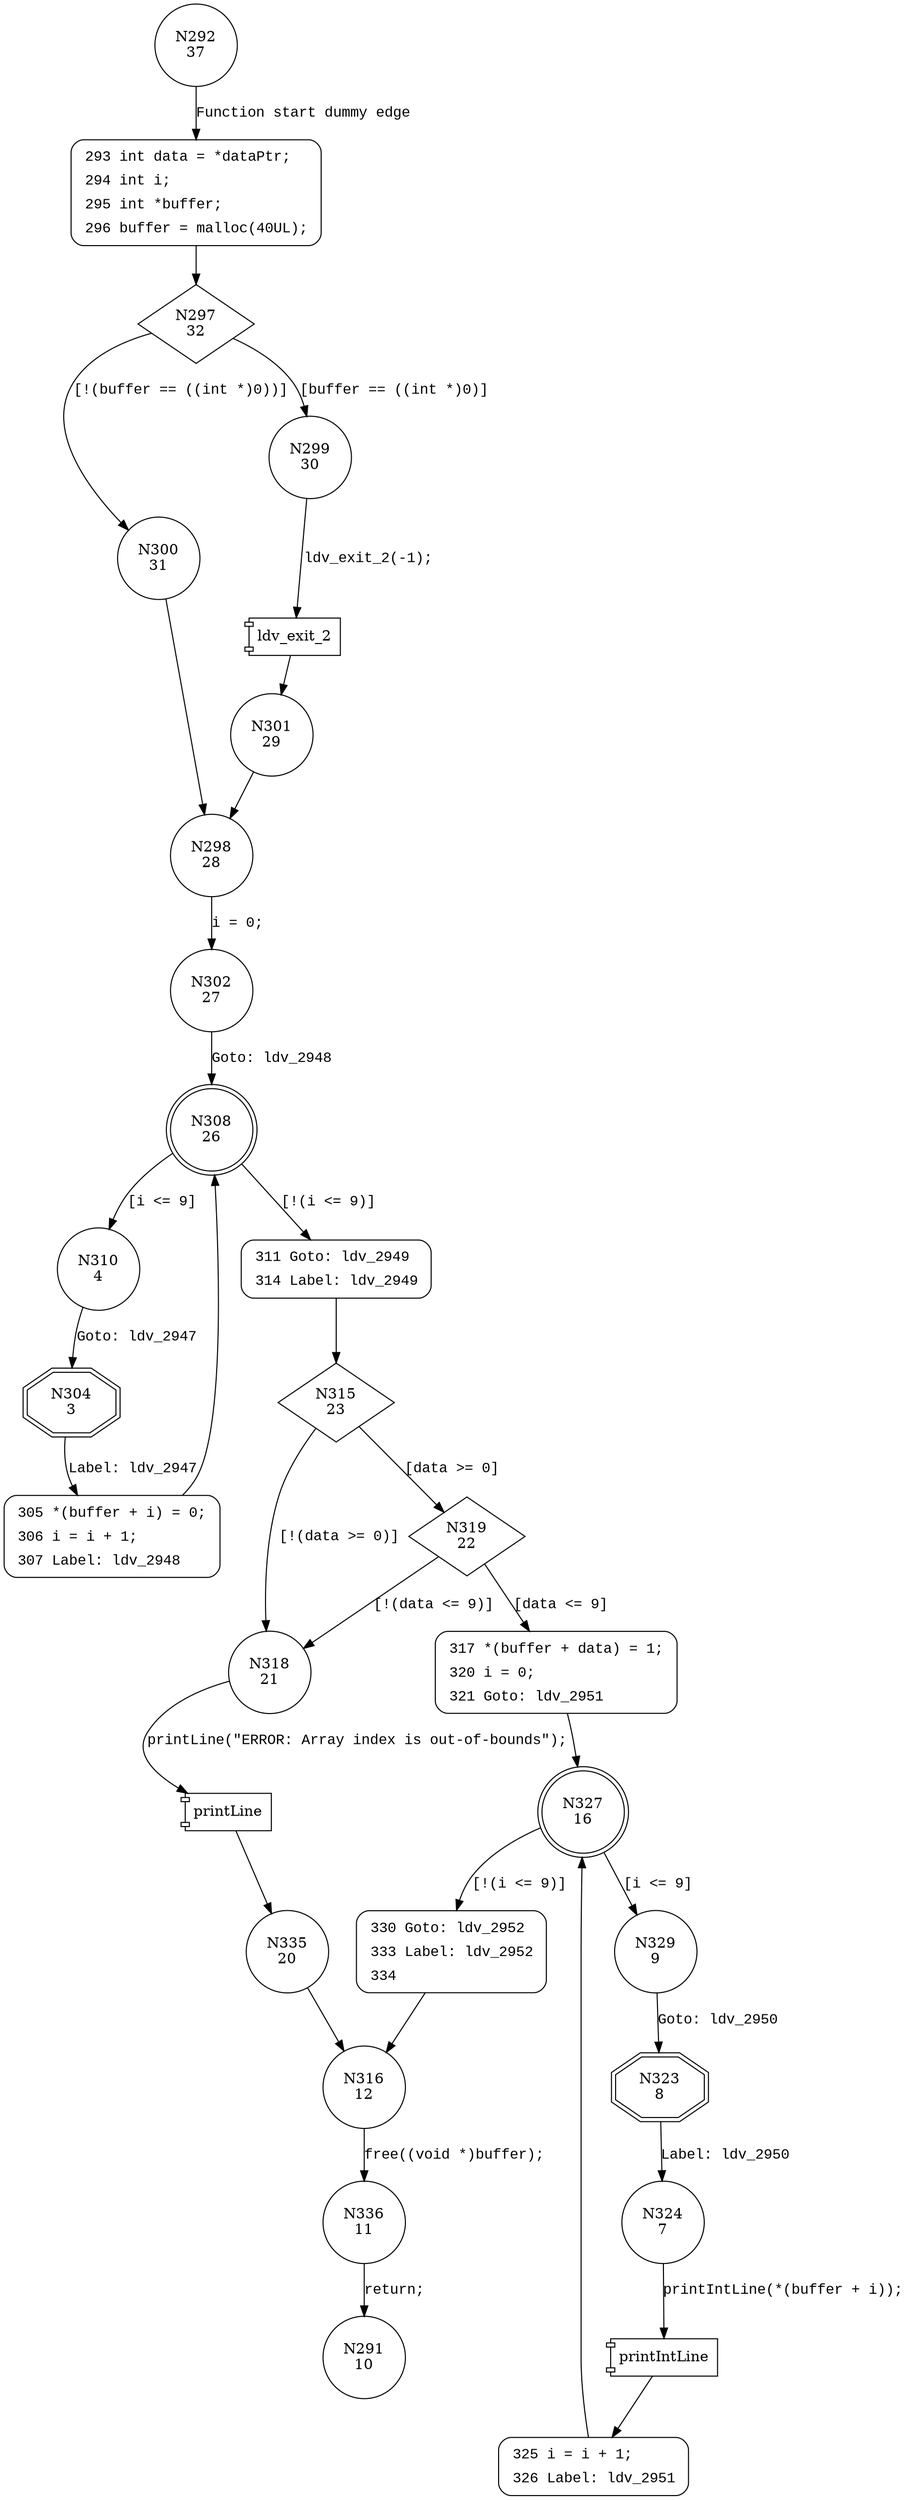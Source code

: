 digraph CWE122_Heap_Based_Buffer_Overflow__c_CWE129_large_63b_goodB2GSink {
292 [shape="circle" label="N292\n37"]
293 [shape="circle" label="N293\n36"]
297 [shape="diamond" label="N297\n32"]
299 [shape="circle" label="N299\n30"]
300 [shape="circle" label="N300\n31"]
298 [shape="circle" label="N298\n28"]
302 [shape="circle" label="N302\n27"]
308 [shape="doublecircle" label="N308\n26"]
310 [shape="circle" label="N310\n4"]
311 [shape="circle" label="N311\n25"]
315 [shape="diamond" label="N315\n23"]
319 [shape="diamond" label="N319\n22"]
318 [shape="circle" label="N318\n21"]
335 [shape="circle" label="N335\n20"]
316 [shape="circle" label="N316\n12"]
336 [shape="circle" label="N336\n11"]
317 [shape="circle" label="N317\n19"]
327 [shape="doublecircle" label="N327\n16"]
329 [shape="circle" label="N329\n9"]
330 [shape="circle" label="N330\n15"]
323 [shape="doubleoctagon" label="N323\n8"]
324 [shape="circle" label="N324\n7"]
325 [shape="circle" label="N325\n6"]
304 [shape="doubleoctagon" label="N304\n3"]
305 [shape="circle" label="N305\n2"]
301 [shape="circle" label="N301\n29"]
291 [shape="circle" label="N291\n10"]
293 [style="filled,bold" penwidth="1" fillcolor="white" fontname="Courier New" shape="Mrecord" label=<<table border="0" cellborder="0" cellpadding="3" bgcolor="white"><tr><td align="right">293</td><td align="left">int data = *dataPtr;</td></tr><tr><td align="right">294</td><td align="left">int i;</td></tr><tr><td align="right">295</td><td align="left">int *buffer;</td></tr><tr><td align="right">296</td><td align="left">buffer = malloc(40UL);</td></tr></table>>]
293 -> 297[label=""]
311 [style="filled,bold" penwidth="1" fillcolor="white" fontname="Courier New" shape="Mrecord" label=<<table border="0" cellborder="0" cellpadding="3" bgcolor="white"><tr><td align="right">311</td><td align="left">Goto: ldv_2949</td></tr><tr><td align="right">314</td><td align="left">Label: ldv_2949</td></tr></table>>]
311 -> 315[label=""]
317 [style="filled,bold" penwidth="1" fillcolor="white" fontname="Courier New" shape="Mrecord" label=<<table border="0" cellborder="0" cellpadding="3" bgcolor="white"><tr><td align="right">317</td><td align="left">*(buffer + data) = 1;</td></tr><tr><td align="right">320</td><td align="left">i = 0;</td></tr><tr><td align="right">321</td><td align="left">Goto: ldv_2951</td></tr></table>>]
317 -> 327[label=""]
330 [style="filled,bold" penwidth="1" fillcolor="white" fontname="Courier New" shape="Mrecord" label=<<table border="0" cellborder="0" cellpadding="3" bgcolor="white"><tr><td align="right">330</td><td align="left">Goto: ldv_2952</td></tr><tr><td align="right">333</td><td align="left">Label: ldv_2952</td></tr><tr><td align="right">334</td><td align="left"></td></tr></table>>]
330 -> 316[label=""]
325 [style="filled,bold" penwidth="1" fillcolor="white" fontname="Courier New" shape="Mrecord" label=<<table border="0" cellborder="0" cellpadding="3" bgcolor="white"><tr><td align="right">325</td><td align="left">i = i + 1;</td></tr><tr><td align="right">326</td><td align="left">Label: ldv_2951</td></tr></table>>]
325 -> 327[label=""]
305 [style="filled,bold" penwidth="1" fillcolor="white" fontname="Courier New" shape="Mrecord" label=<<table border="0" cellborder="0" cellpadding="3" bgcolor="white"><tr><td align="right">305</td><td align="left">*(buffer + i) = 0;</td></tr><tr><td align="right">306</td><td align="left">i = i + 1;</td></tr><tr><td align="right">307</td><td align="left">Label: ldv_2948</td></tr></table>>]
305 -> 308[label=""]
292 -> 293 [label="Function start dummy edge" fontname="Courier New"]
297 -> 299 [label="[buffer == ((int *)0)]" fontname="Courier New"]
297 -> 300 [label="[!(buffer == ((int *)0))]" fontname="Courier New"]
298 -> 302 [label="i = 0;" fontname="Courier New"]
308 -> 310 [label="[i <= 9]" fontname="Courier New"]
308 -> 311 [label="[!(i <= 9)]" fontname="Courier New"]
315 -> 319 [label="[data >= 0]" fontname="Courier New"]
315 -> 318 [label="[!(data >= 0)]" fontname="Courier New"]
100016 [shape="component" label="printLine"]
318 -> 100016 [label="printLine(\"ERROR: Array index is out-of-bounds\");" fontname="Courier New"]
100016 -> 335 [label="" fontname="Courier New"]
316 -> 336 [label="free((void *)buffer);" fontname="Courier New"]
319 -> 317 [label="[data <= 9]" fontname="Courier New"]
319 -> 318 [label="[!(data <= 9)]" fontname="Courier New"]
327 -> 329 [label="[i <= 9]" fontname="Courier New"]
327 -> 330 [label="[!(i <= 9)]" fontname="Courier New"]
329 -> 323 [label="Goto: ldv_2950" fontname="Courier New"]
323 -> 324 [label="Label: ldv_2950" fontname="Courier New"]
100017 [shape="component" label="printIntLine"]
324 -> 100017 [label="printIntLine(*(buffer + i));" fontname="Courier New"]
100017 -> 325 [label="" fontname="Courier New"]
310 -> 304 [label="Goto: ldv_2947" fontname="Courier New"]
304 -> 305 [label="Label: ldv_2947" fontname="Courier New"]
100018 [shape="component" label="ldv_exit_2"]
299 -> 100018 [label="ldv_exit_2(-1);" fontname="Courier New"]
100018 -> 301 [label="" fontname="Courier New"]
300 -> 298 [label="" fontname="Courier New"]
302 -> 308 [label="Goto: ldv_2948" fontname="Courier New"]
335 -> 316 [label="" fontname="Courier New"]
336 -> 291 [label="return;" fontname="Courier New"]
301 -> 298 [label="" fontname="Courier New"]
}